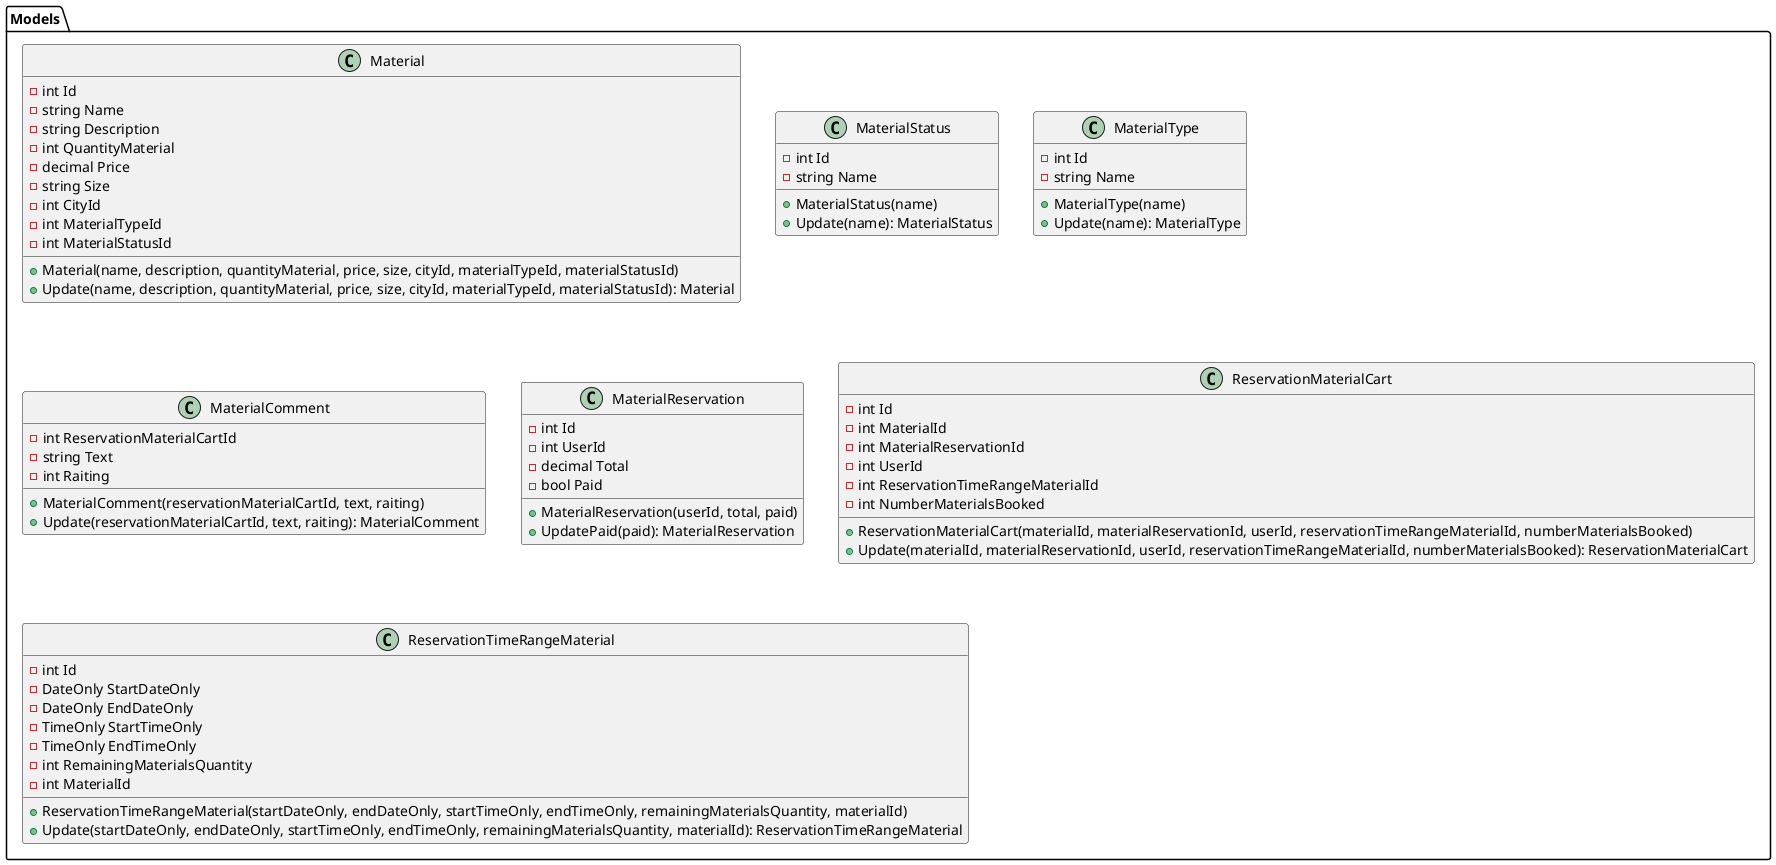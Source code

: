 @startuml
package "Models" {

  class Material {
    - int Id
    - string Name
    - string Description
    - int QuantityMaterial
    - decimal Price
    - string Size
    - int CityId
    - int MaterialTypeId
    - int MaterialStatusId
    + Material(name, description, quantityMaterial, price, size, cityId, materialTypeId, materialStatusId)
    + Update(name, description, quantityMaterial, price, size, cityId, materialTypeId, materialStatusId): Material
  }

  class MaterialStatus {
    - int Id
    - string Name
    + MaterialStatus(name)
    + Update(name): MaterialStatus
  }

  class MaterialType {
    - int Id
    - string Name
    + MaterialType(name)
    + Update(name): MaterialType
  }

  class MaterialComment {
    - int ReservationMaterialCartId
    - string Text
    - int Raiting
    + MaterialComment(reservationMaterialCartId, text, raiting)
    + Update(reservationMaterialCartId, text, raiting): MaterialComment
  }

  class MaterialReservation {
    - int Id
    - int UserId
    - decimal Total
    - bool Paid
    + MaterialReservation(userId, total, paid)
    + UpdatePaid(paid): MaterialReservation
  }

  class ReservationMaterialCart {
    - int Id
    - int MaterialId
    - int MaterialReservationId
    - int UserId
    - int ReservationTimeRangeMaterialId
    - int NumberMaterialsBooked
    + ReservationMaterialCart(materialId, materialReservationId, userId, reservationTimeRangeMaterialId, numberMaterialsBooked)
    + Update(materialId, materialReservationId, userId, reservationTimeRangeMaterialId, numberMaterialsBooked): ReservationMaterialCart
  }

  class ReservationTimeRangeMaterial {
    - int Id
    - DateOnly StartDateOnly
    - DateOnly EndDateOnly
    - TimeOnly StartTimeOnly
    - TimeOnly EndTimeOnly
    - int RemainingMaterialsQuantity
    - int MaterialId
    + ReservationTimeRangeMaterial(startDateOnly, endDateOnly, startTimeOnly, endTimeOnly, remainingMaterialsQuantity, materialId)
    + Update(startDateOnly, endDateOnly, startTimeOnly, endTimeOnly, remainingMaterialsQuantity, materialId): ReservationTimeRangeMaterial
  }
}
@enduml